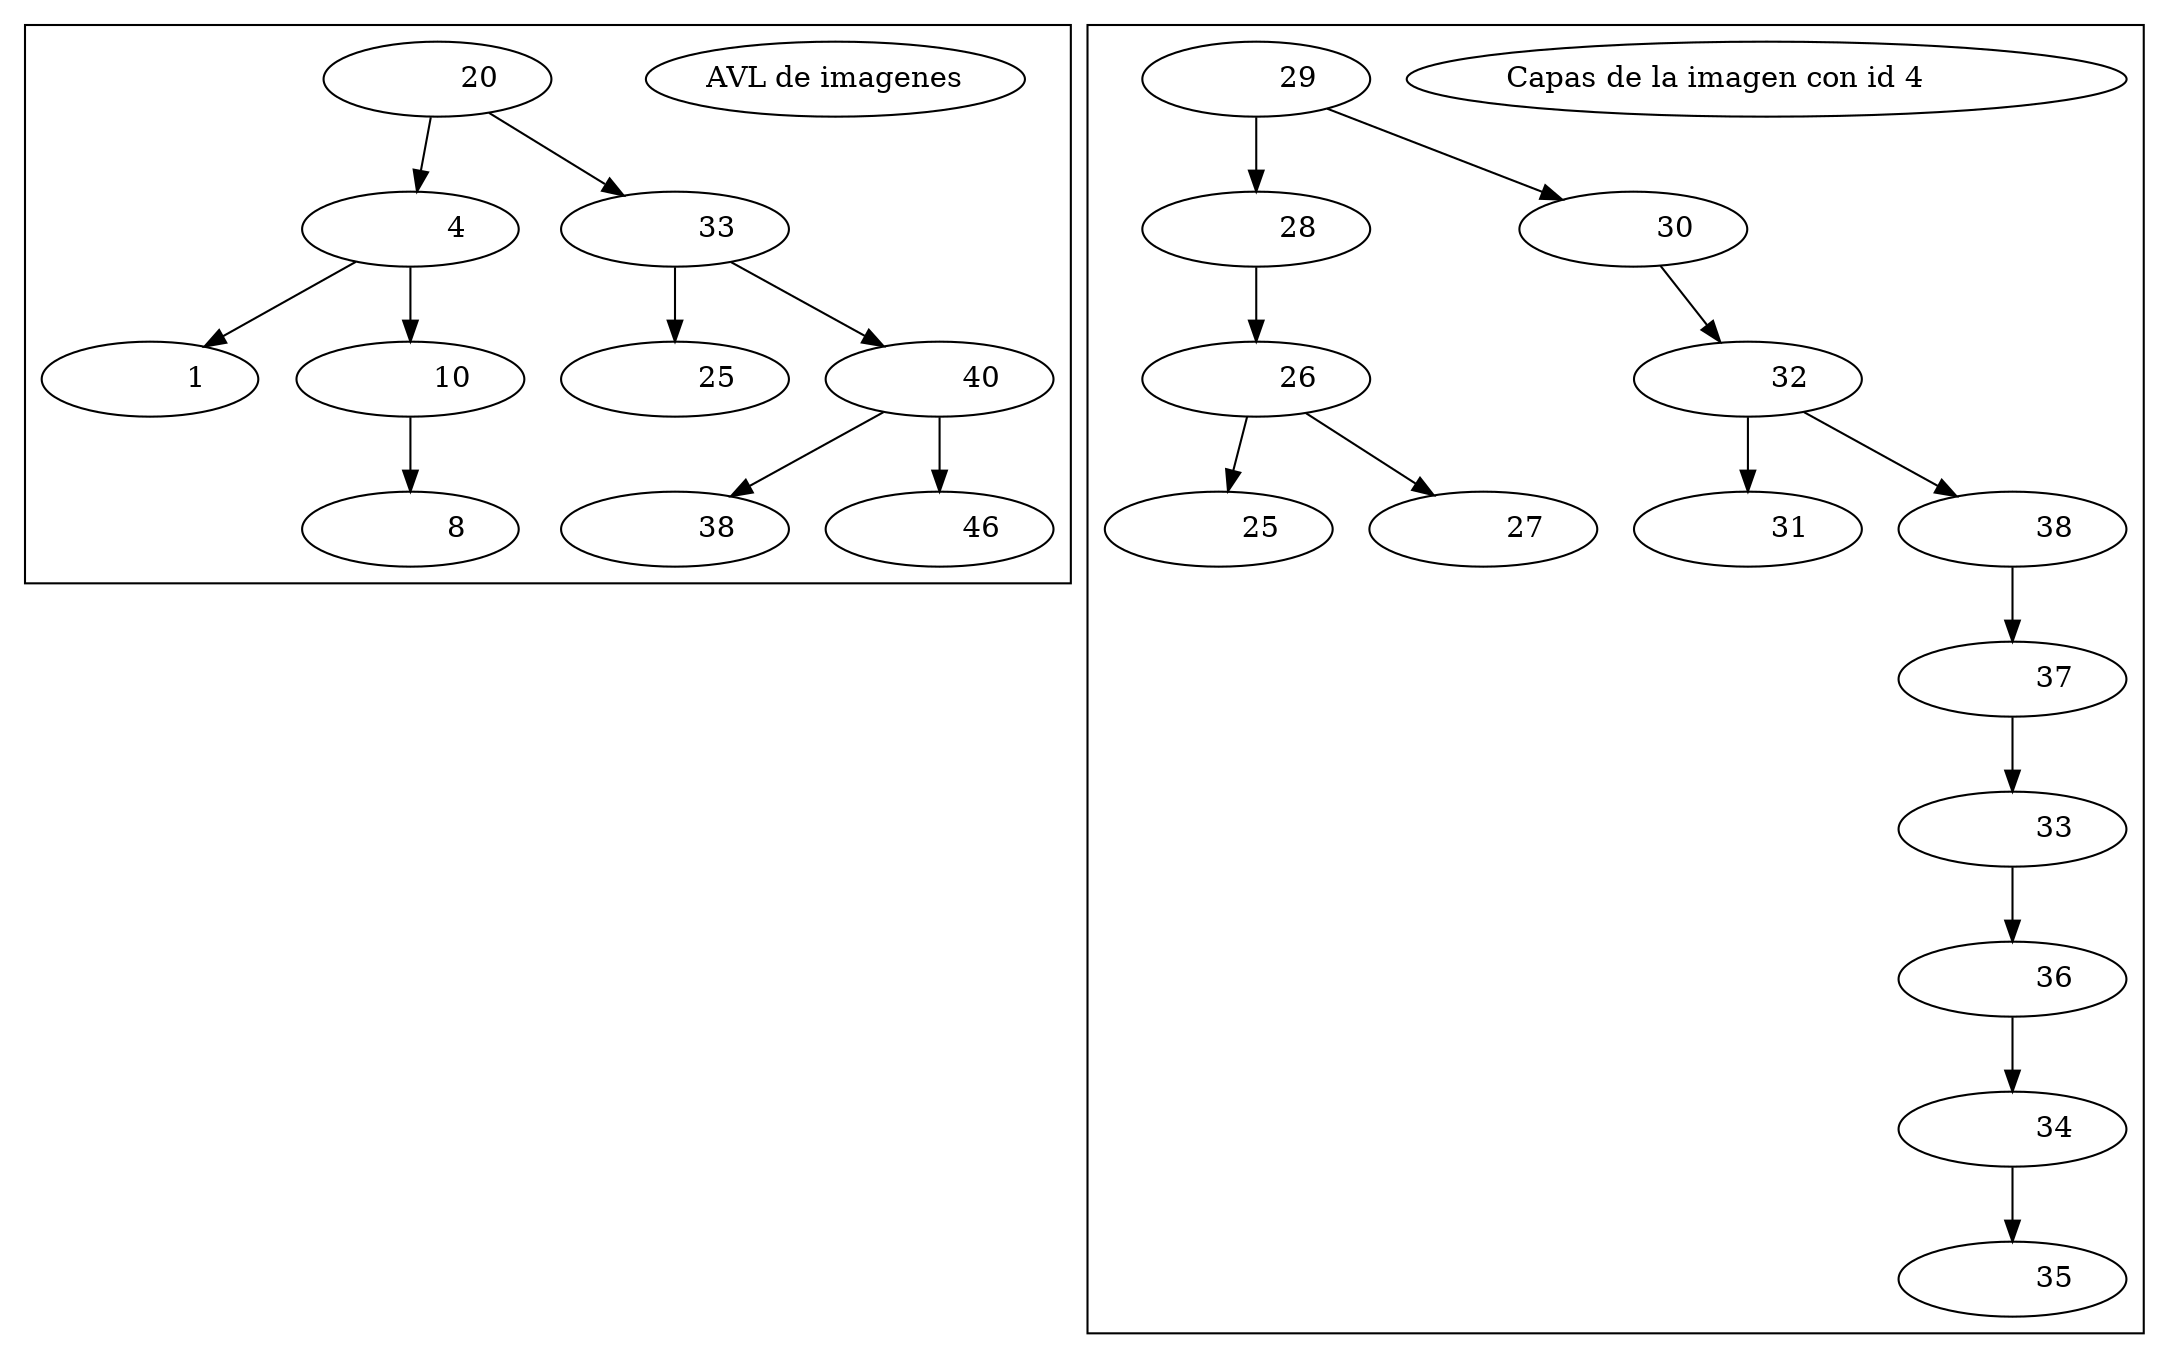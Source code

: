  digraph G {
 subgraph cluster_0 {
 "NodoEtiqueta" [label="AVL de imagenes"]
 "Nodo57d18373-d4a4-40d8-443b-a2e8eafd6710"[label= "          20 "]
 "Nodo57d18373-d4a4-40d8-443b-a2e8eafd6710"->"Nodof1ce9794-a6bb-4fd4-76f3-8f42f7f59955"
 "Nodo57d18373-d4a4-40d8-443b-a2e8eafd6710"->"Nodofb0282eb-6f66-44a9-5c38-173ae9fb5675"
 "Nodof1ce9794-a6bb-4fd4-76f3-8f42f7f59955"[label= "           4 "]
 "Nodof1ce9794-a6bb-4fd4-76f3-8f42f7f59955"->"Nodod47ea263-c54d-405d-599a-799ff7f7cf67"
 "Nodof1ce9794-a6bb-4fd4-76f3-8f42f7f59955"->"Nodo68cc82cf-f445-45db-577e-2e065ffd6ca1"
 "Nodod47ea263-c54d-405d-599a-799ff7f7cf67"[label= "           1 "]
 "Nodo68cc82cf-f445-45db-577e-2e065ffd6ca1"[label= "          10 "]
 "Nodo68cc82cf-f445-45db-577e-2e065ffd6ca1"->"Nodoc6c4bf31-6f09-4648-7942-fe4cff7f5f3d"
 "Nodoc6c4bf31-6f09-4648-7942-fe4cff7f5f3d"[label= "           8 "]
 "Nodofb0282eb-6f66-44a9-5c38-173ae9fb5675"[label= "          33 "]
 "Nodofb0282eb-6f66-44a9-5c38-173ae9fb5675"->"Nodo7f5bca8e-259e-49bd-5523-9f7efeefb8ce"
 "Nodofb0282eb-6f66-44a9-5c38-173ae9fb5675"->"Nodof8806323-2345-4a60-4225-1f1fd6dec150"
 "Nodo7f5bca8e-259e-49bd-5523-9f7efeefb8ce"[label= "          25 "]
 "Nodof8806323-2345-4a60-4225-1f1fd6dec150"[label= "          40 "]
 "Nodof8806323-2345-4a60-4225-1f1fd6dec150"->"Nodof0fbe257-217d-4fce-73b4-2828ffb1c381"
 "Nodof8806323-2345-4a60-4225-1f1fd6dec150"->"Nodob674e083-f56d-45db-4358-d5d675ffa21c"
 "Nodof0fbe257-217d-4fce-73b4-2828ffb1c381"[label= "          38 "]
 "Nodob674e083-f56d-45db-4358-d5d675ffa21c"[label= "          46 "]
 }
 subgraph cluster_1 {
 "NodoEtiqueta2" [label="Capas de la imagen con id 4           "]
 "Nodofd95e590-f58c-455f-5882-c89cacfd1557"[label= "          29 "]
 "Nodofd95e590-f58c-455f-5882-c89cacfd1557"->"Nodof20a8eed-ca92-444c-63e6-1cfce79fd24e"
 "Nodofd95e590-f58c-455f-5882-c89cacfd1557"->"Nodo4d9b622d-e115-4027-59fb-c2689a9d94c9"
 "Nodof20a8eed-ca92-444c-63e6-1cfce79fd24e"[label= "          28 "]
 "Nodof20a8eed-ca92-444c-63e6-1cfce79fd24e"->"Nodoe3e375ec-5773-4651-7a8d-18c1fbdf8e95"
 "Nodoe3e375ec-5773-4651-7a8d-18c1fbdf8e95"[label= "          26 "]
 "Nodoe3e375ec-5773-4651-7a8d-18c1fbdf8e95"->"Nodof850d81d-0ee6-497f-676a-e0d9fbdfb788"
 "Nodoe3e375ec-5773-4651-7a8d-18c1fbdf8e95"->"Nodofe4a23d4-0dd4-4c48-663a-f335ff793879"
 "Nodof850d81d-0ee6-497f-676a-e0d9fbdfb788"[label= "          25 "]
 "Nodofe4a23d4-0dd4-4c48-663a-f335ff793879"[label= "          27 "]
 "Nodo4d9b622d-e115-4027-59fb-c2689a9d94c9"[label= "          30 "]
 "Nodo4d9b622d-e115-4027-59fb-c2689a9d94c9"->"Nodo3c4f76c2-4eea-4c73-6fbd-668f77ce8917"
 "Nodo3c4f76c2-4eea-4c73-6fbd-668f77ce8917"[label= "          32 "]
 "Nodo3c4f76c2-4eea-4c73-6fbd-668f77ce8917"->"Nodo3921ca11-5fa5-41fa-77c3-6817eebfade4"
 "Nodo3c4f76c2-4eea-4c73-6fbd-668f77ce8917"->"Nodoea64076b-ff55-493a-7d75-77e6eef7d44a"
 "Nodo3921ca11-5fa5-41fa-77c3-6817eebfade4"[label= "          31 "]
 "Nodoea64076b-ff55-493a-7d75-77e6eef7d44a"[label= "          38 "]
 "Nodoea64076b-ff55-493a-7d75-77e6eef7d44a"->"Nodobad10b7b-0176-497d-795d-6418ff3dcb88"
 "Nodobad10b7b-0176-497d-795d-6418ff3dcb88"[label= "          37 "]
 "Nodobad10b7b-0176-497d-795d-6418ff3dcb88"->"Nodoe4669991-7e21-4b19-7004-178b66fff283"
 "Nodoe4669991-7e21-4b19-7004-178b66fff283"[label= "          33 "]
 "Nodoe4669991-7e21-4b19-7004-178b66fff283"->"Nodo688d07c7-2548-4bb4-7d11-b9e5fea3f415"
 "Nodo688d07c7-2548-4bb4-7d11-b9e5fea3f415"[label= "          36 "]
 "Nodo688d07c7-2548-4bb4-7d11-b9e5fea3f415"->"Nododc371589-951f-4bb0-678f-159adefd1ff9"
 "Nododc371589-951f-4bb0-678f-159adefd1ff9"[label= "          34 "]
 "Nododc371589-951f-4bb0-678f-159adefd1ff9"->"Nodo93f812cc-4ac7-4dc8-7cda-b9e6ef35a53c"
 "Nodo93f812cc-4ac7-4dc8-7cda-b9e6ef35a53c"[label= "          35 "]
 }
 }
